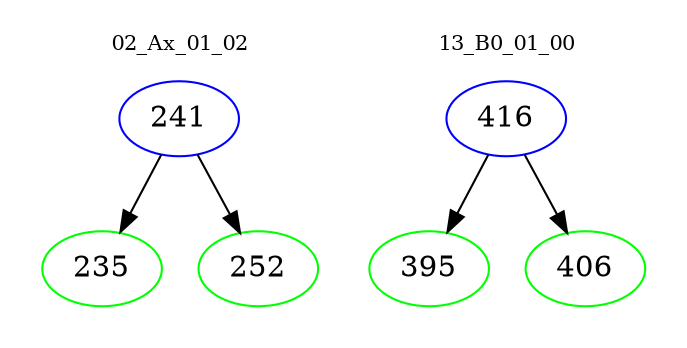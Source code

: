 digraph{
subgraph cluster_0 {
color = white
label = "02_Ax_01_02";
fontsize=10;
T0_241 [label="241", color="blue"]
T0_241 -> T0_235 [color="black"]
T0_235 [label="235", color="green"]
T0_241 -> T0_252 [color="black"]
T0_252 [label="252", color="green"]
}
subgraph cluster_1 {
color = white
label = "13_B0_01_00";
fontsize=10;
T1_416 [label="416", color="blue"]
T1_416 -> T1_395 [color="black"]
T1_395 [label="395", color="green"]
T1_416 -> T1_406 [color="black"]
T1_406 [label="406", color="green"]
}
}
